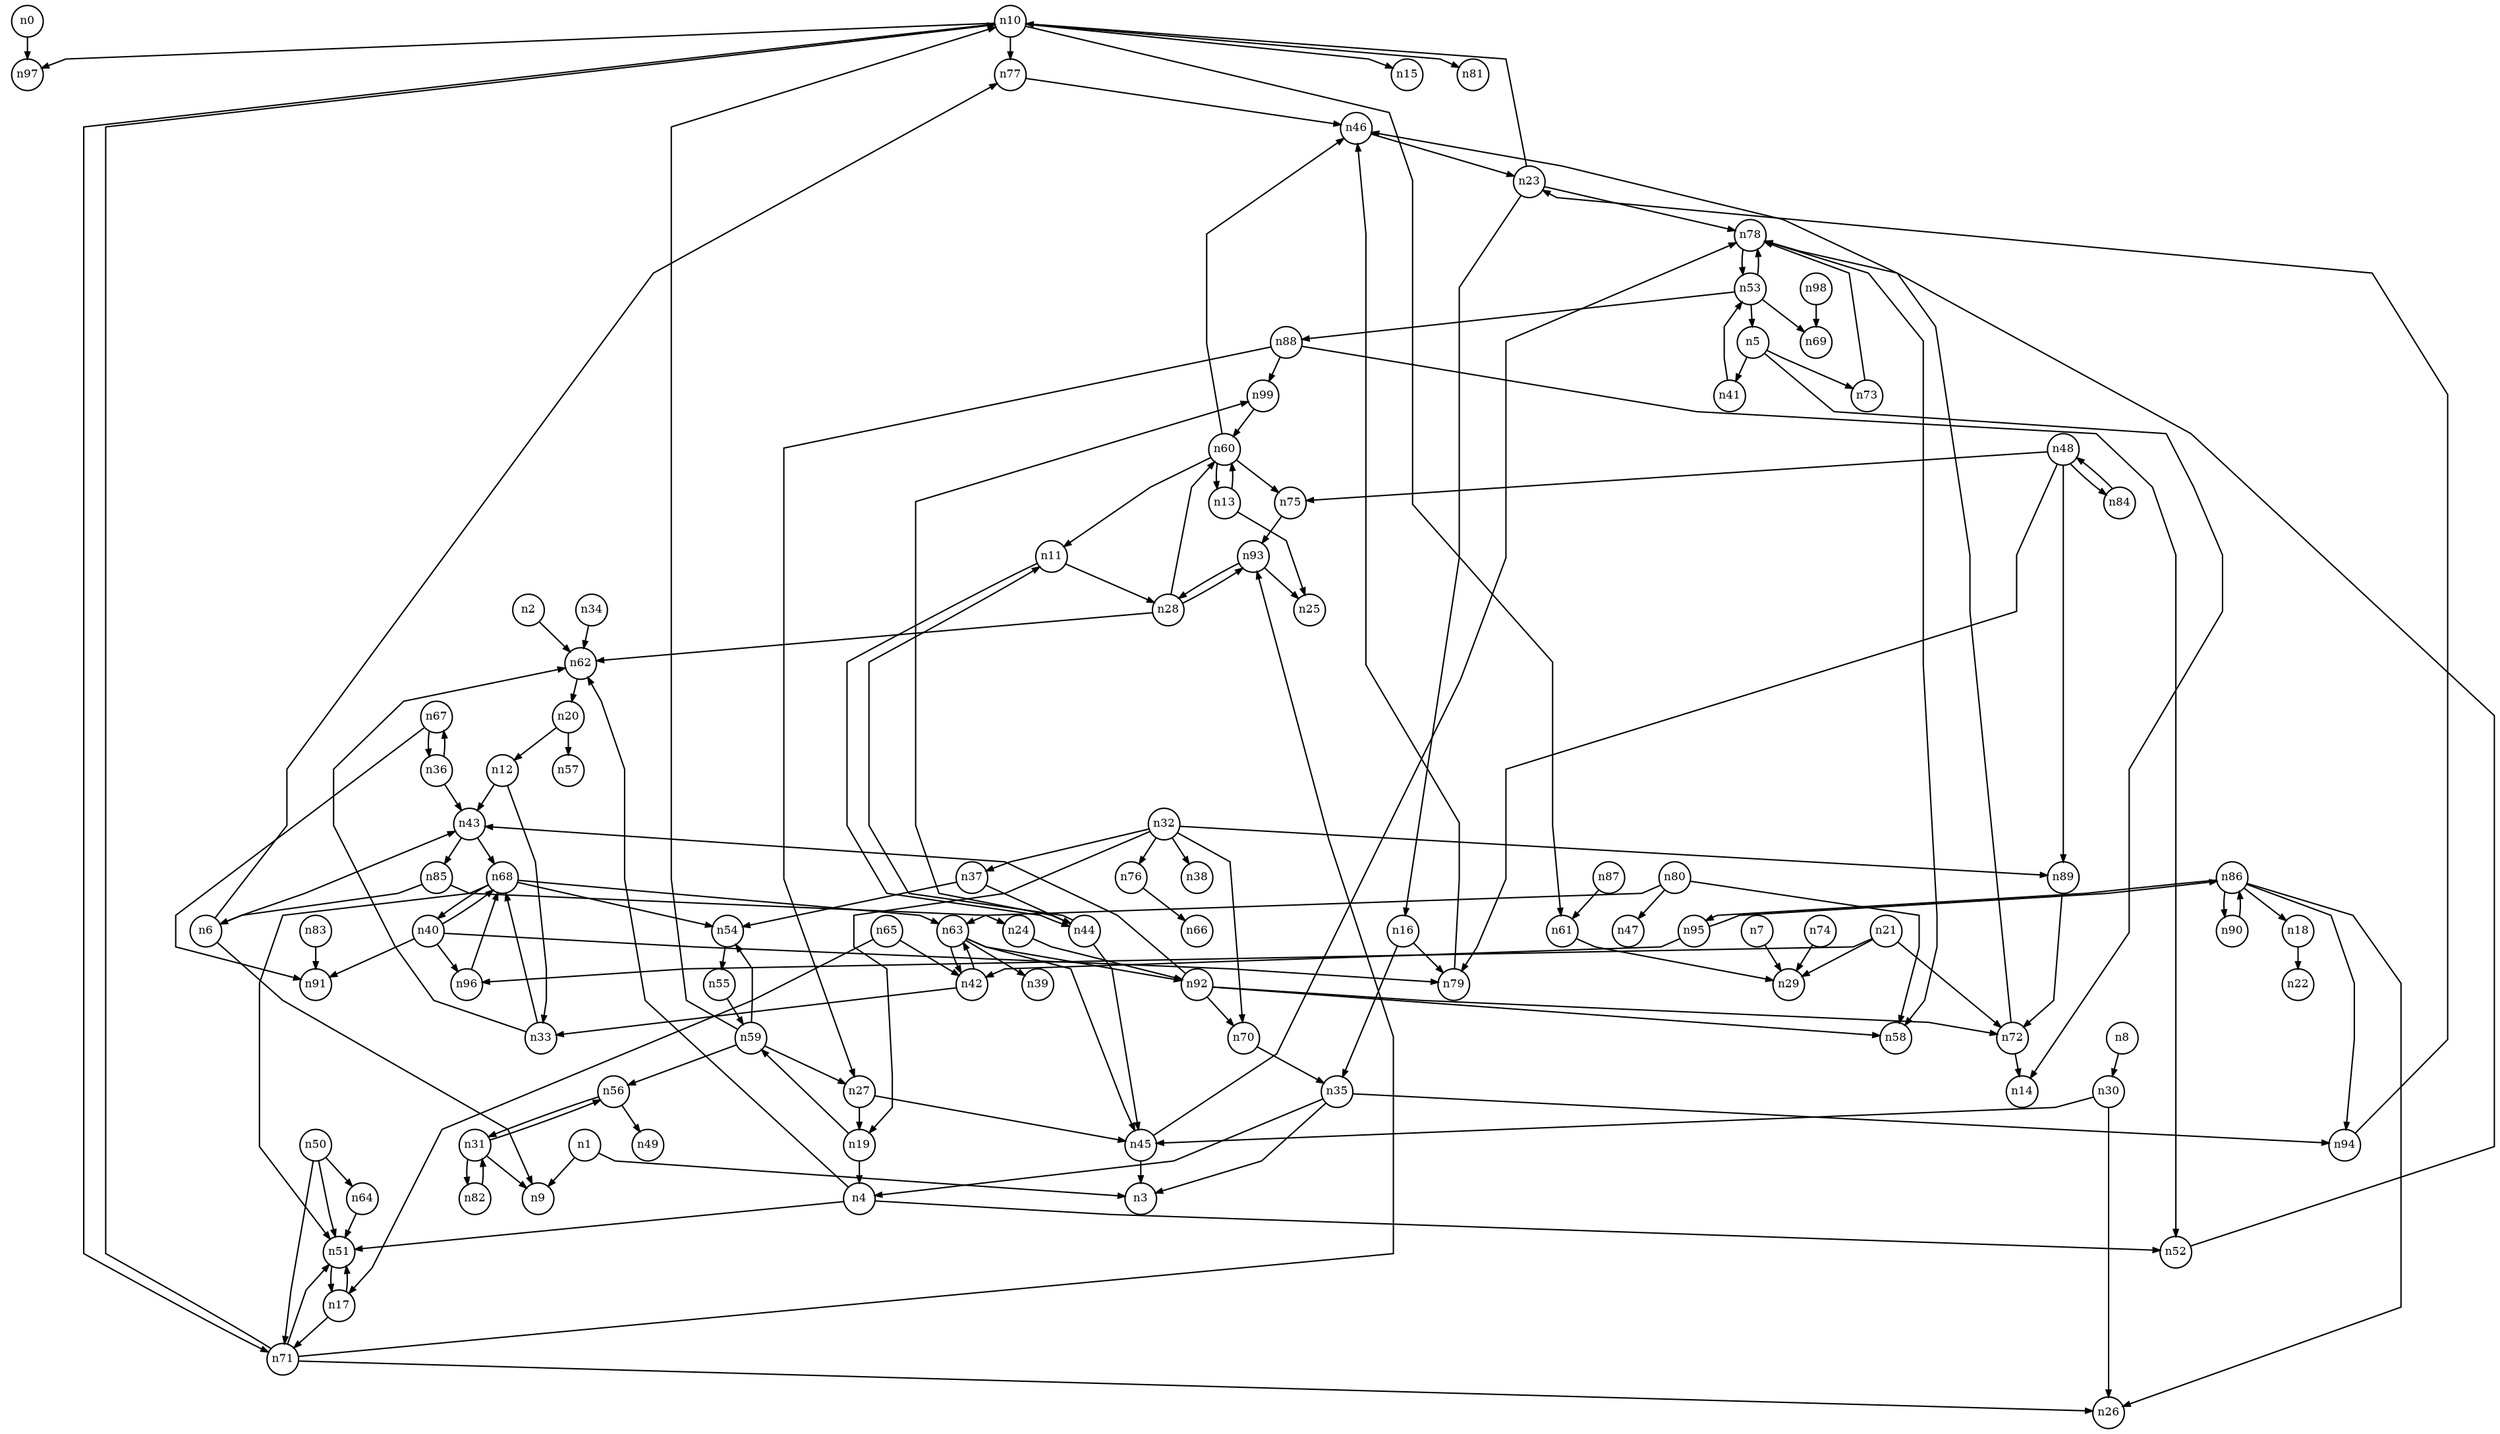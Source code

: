 digraph G{
splines=polyline;
ranksep=0.22;
nodesep=0.22;
nodesize=0.32;
fontsize=8
edge [arrowsize=0.5]
node [fontsize=8 shape=circle width=0.32 fixedsize=shape];

n0 -> n97
n1 -> n3
n1 -> n9
n62 -> n20
n2 -> n62
n51 -> n17
n4 -> n51
n4 -> n52
n4 -> n62
n52 -> n78
n5 -> n14
n5 -> n41
n5 -> n73
n41 -> n53
n73 -> n78
n6 -> n9
n6 -> n43
n6 -> n77
n43 -> n85
n43 -> n68
n77 -> n46
n7 -> n29
n30 -> n26
n30 -> n45
n8 -> n30
n10 -> n15
n10 -> n61
n10 -> n71
n10 -> n77
n10 -> n81
n10 -> n97
n61 -> n29
n71 -> n26
n71 -> n51
n71 -> n93
n71 -> n10
n28 -> n62
n28 -> n93
n28 -> n60
n11 -> n28
n11 -> n44
n44 -> n45
n44 -> n99
n44 -> n11
n33 -> n62
n33 -> n68
n12 -> n33
n12 -> n43
n13 -> n25
n13 -> n60
n35 -> n3
n35 -> n4
n35 -> n94
n16 -> n35
n16 -> n79
n79 -> n46
n17 -> n51
n17 -> n71
n18 -> n22
n19 -> n4
n19 -> n59
n20 -> n12
n20 -> n57
n21 -> n29
n21 -> n72
n21 -> n96
n72 -> n14
n72 -> n46
n96 -> n68
n23 -> n10
n23 -> n16
n23 -> n78
n78 -> n53
n78 -> n58
n27 -> n19
n27 -> n45
n45 -> n3
n45 -> n78
n93 -> n25
n93 -> n28
n31 -> n9
n31 -> n56
n31 -> n82
n56 -> n49
n56 -> n31
n82 -> n31
n32 -> n19
n32 -> n37
n32 -> n38
n32 -> n70
n32 -> n76
n32 -> n89
n37 -> n44
n37 -> n54
n70 -> n35
n76 -> n66
n89 -> n72
n34 -> n62
n94 -> n23
n36 -> n43
n36 -> n67
n67 -> n91
n67 -> n36
n54 -> n55
n40 -> n79
n40 -> n91
n40 -> n96
n40 -> n68
n42 -> n33
n42 -> n63
n85 -> n24
n85 -> n6
n99 -> n60
n75 -> n93
n48 -> n75
n48 -> n79
n48 -> n89
n48 -> n84
n50 -> n51
n50 -> n64
n50 -> n71
n64 -> n51
n53 -> n5
n53 -> n69
n53 -> n88
n53 -> n78
n88 -> n27
n88 -> n52
n88 -> n99
n55 -> n59
n59 -> n10
n59 -> n27
n59 -> n54
n59 -> n56
n60 -> n11
n60 -> n13
n60 -> n46
n60 -> n75
n46 -> n23
n63 -> n39
n63 -> n42
n63 -> n45
n63 -> n92
n92 -> n43
n92 -> n58
n92 -> n70
n92 -> n72
n65 -> n17
n65 -> n42
n68 -> n40
n68 -> n51
n68 -> n54
n68 -> n63
n74 -> n29
n80 -> n47
n80 -> n58
n80 -> n63
n83 -> n91
n84 -> n48
n24 -> n92
n86 -> n18
n86 -> n26
n86 -> n90
n86 -> n94
n86 -> n95
n90 -> n86
n95 -> n42
n95 -> n86
n87 -> n61
n98 -> n69
}
